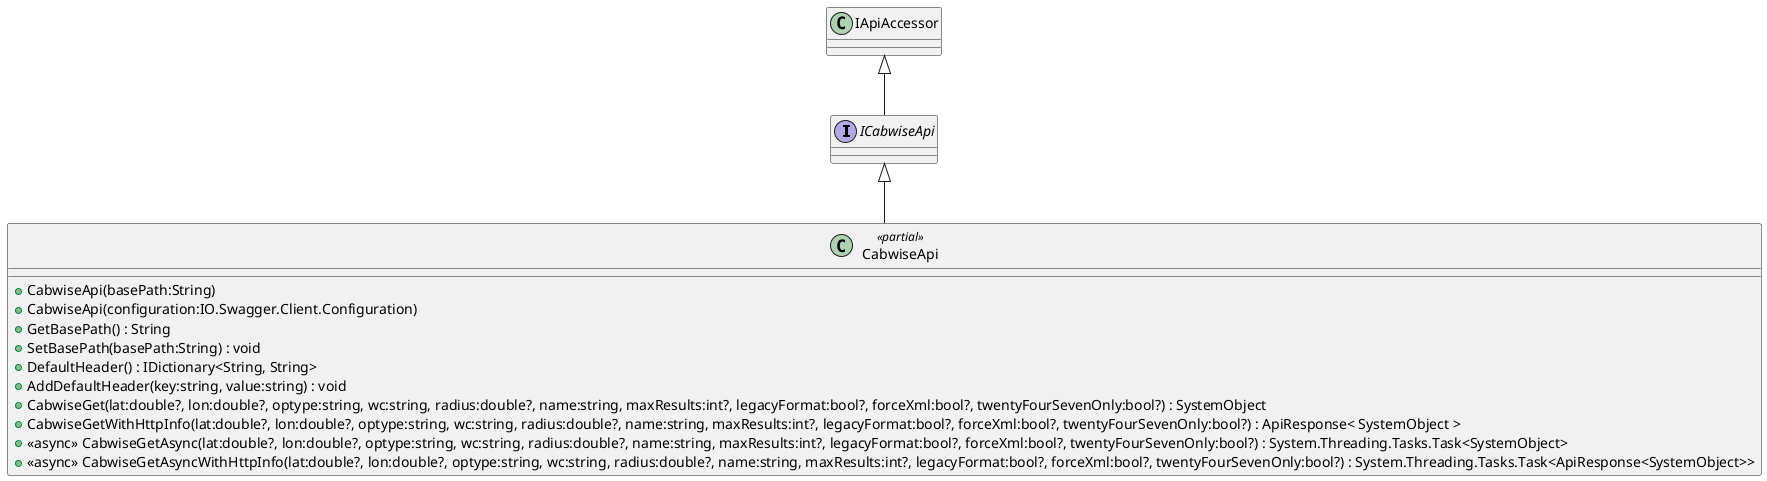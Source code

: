 @startuml
interface ICabwiseApi {
}
class CabwiseApi <<partial>> {
    + CabwiseApi(basePath:String)
    + CabwiseApi(configuration:IO.Swagger.Client.Configuration)
    + GetBasePath() : String
    + SetBasePath(basePath:String) : void
    + DefaultHeader() : IDictionary<String, String>
    + AddDefaultHeader(key:string, value:string) : void
    + CabwiseGet(lat:double?, lon:double?, optype:string, wc:string, radius:double?, name:string, maxResults:int?, legacyFormat:bool?, forceXml:bool?, twentyFourSevenOnly:bool?) : SystemObject
    + CabwiseGetWithHttpInfo(lat:double?, lon:double?, optype:string, wc:string, radius:double?, name:string, maxResults:int?, legacyFormat:bool?, forceXml:bool?, twentyFourSevenOnly:bool?) : ApiResponse< SystemObject >
    + <<async>> CabwiseGetAsync(lat:double?, lon:double?, optype:string, wc:string, radius:double?, name:string, maxResults:int?, legacyFormat:bool?, forceXml:bool?, twentyFourSevenOnly:bool?) : System.Threading.Tasks.Task<SystemObject>
    + <<async>> CabwiseGetAsyncWithHttpInfo(lat:double?, lon:double?, optype:string, wc:string, radius:double?, name:string, maxResults:int?, legacyFormat:bool?, forceXml:bool?, twentyFourSevenOnly:bool?) : System.Threading.Tasks.Task<ApiResponse<SystemObject>>
}
IApiAccessor <|-- ICabwiseApi
ICabwiseApi <|-- CabwiseApi
@enduml

